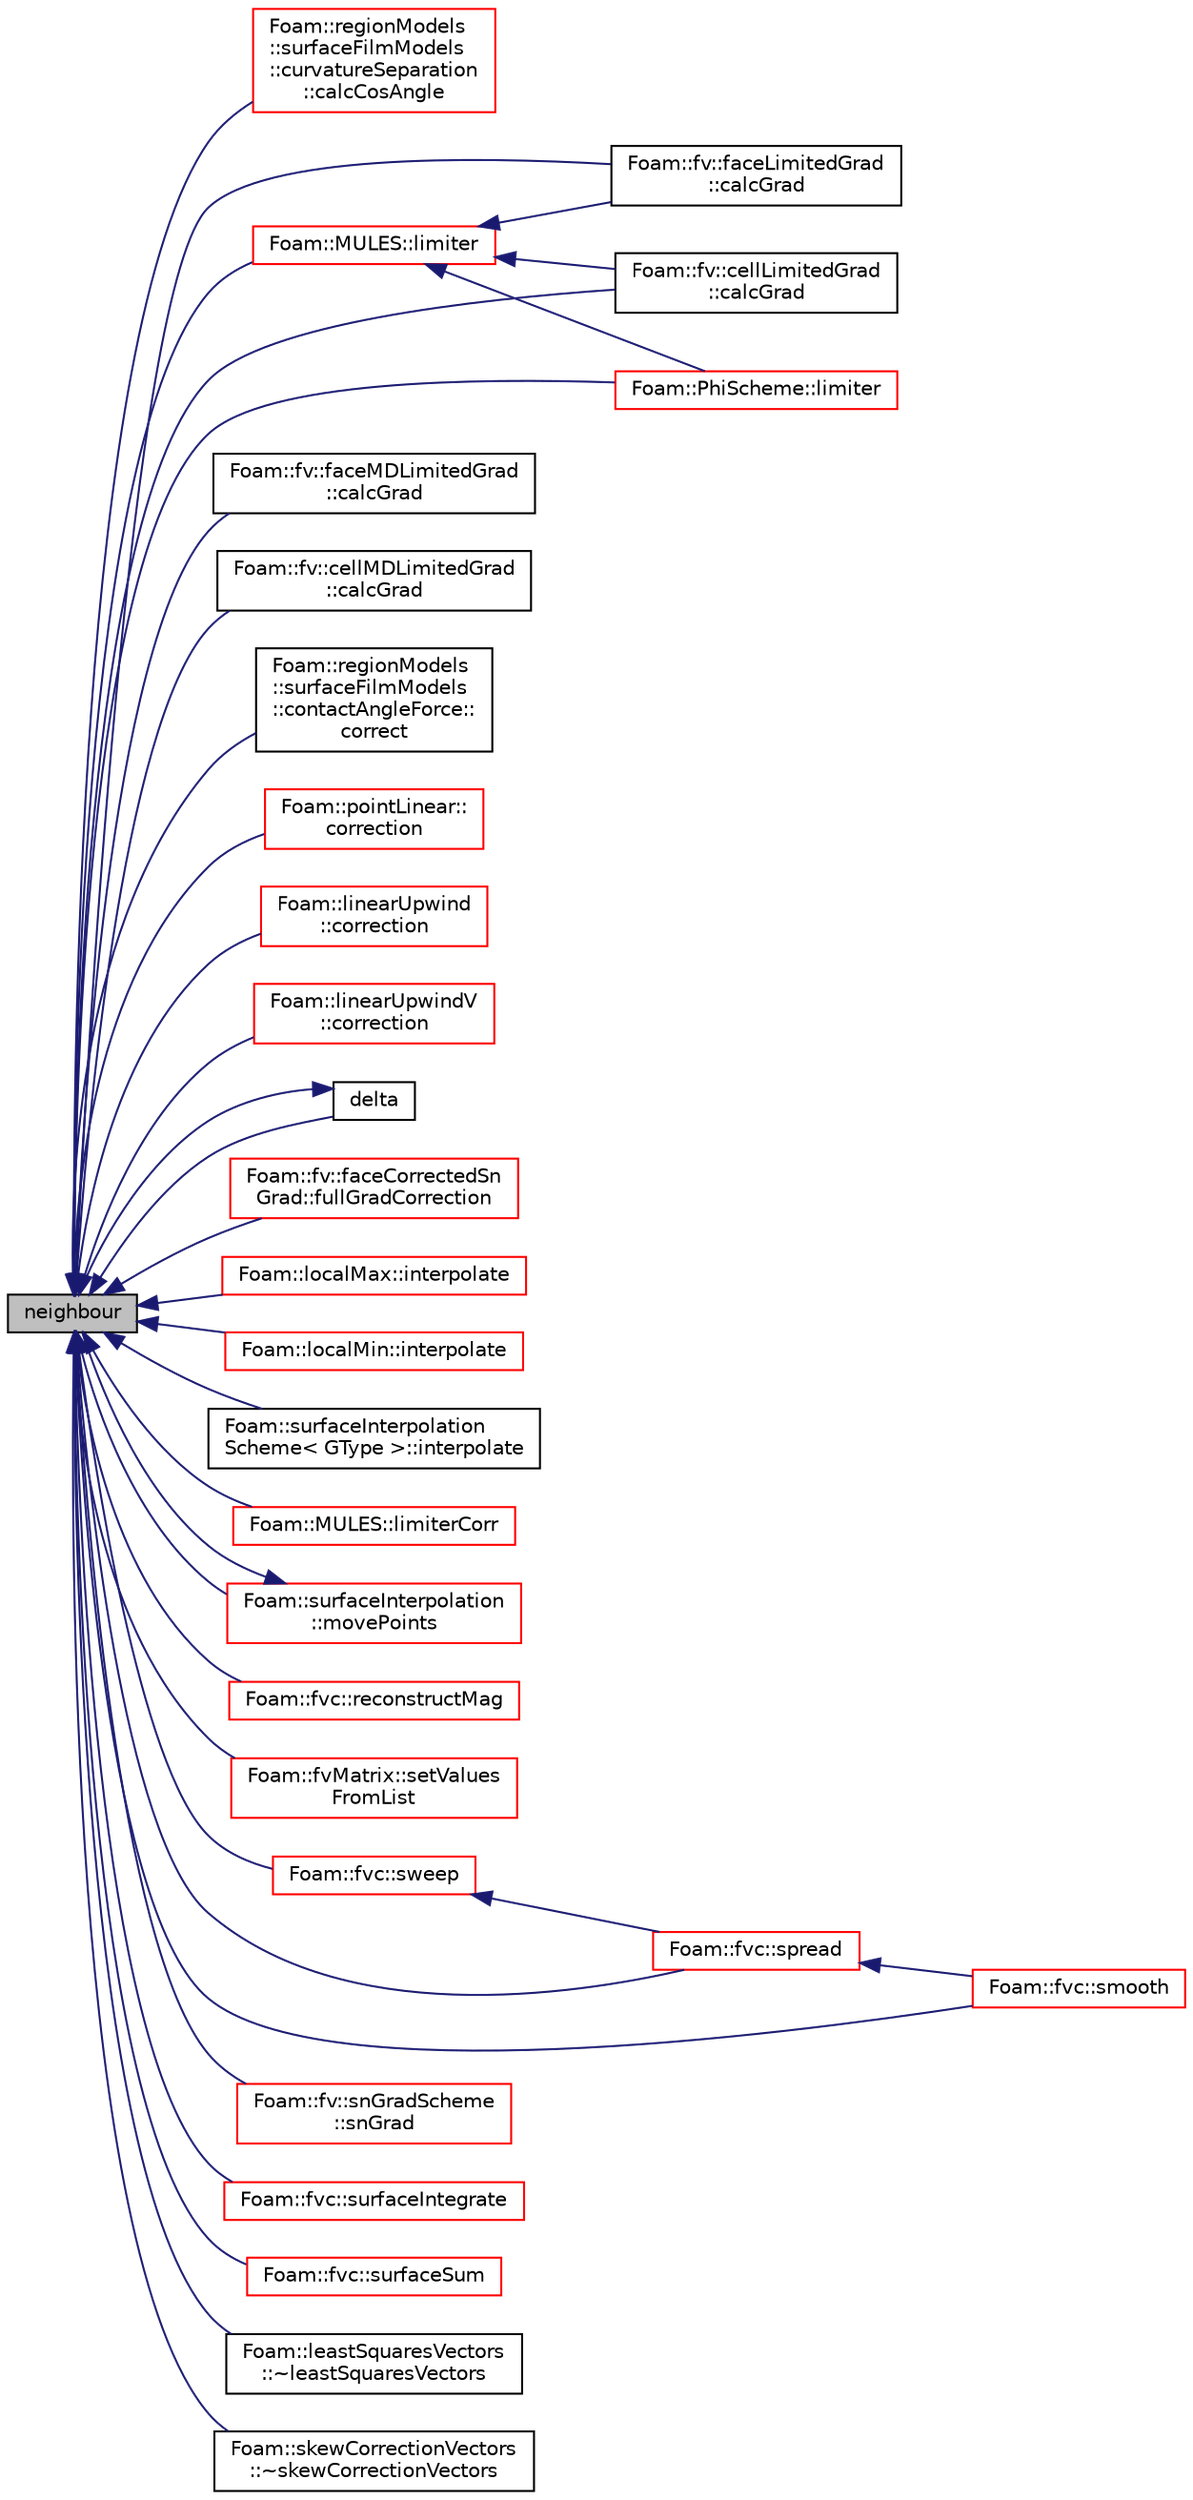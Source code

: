 digraph "neighbour"
{
  bgcolor="transparent";
  edge [fontname="Helvetica",fontsize="10",labelfontname="Helvetica",labelfontsize="10"];
  node [fontname="Helvetica",fontsize="10",shape=record];
  rankdir="LR";
  Node9077 [label="neighbour",height=0.2,width=0.4,color="black", fillcolor="grey75", style="filled", fontcolor="black"];
  Node9077 -> Node9078 [dir="back",color="midnightblue",fontsize="10",style="solid",fontname="Helvetica"];
  Node9078 [label="Foam::regionModels\l::surfaceFilmModels\l::curvatureSeparation\l::calcCosAngle",height=0.2,width=0.4,color="red",URL="$a30173.html#a6595a2ccc657d73bb3e77c3dad18b386",tooltip="Calculate the cosine of the angle between gravity vector and. "];
  Node9077 -> Node9081 [dir="back",color="midnightblue",fontsize="10",style="solid",fontname="Helvetica"];
  Node9081 [label="Foam::fv::faceLimitedGrad\l::calcGrad",height=0.2,width=0.4,color="black",URL="$a23389.html#ad8d9cb82461fad7624154d2e66528aa7"];
  Node9077 -> Node9082 [dir="back",color="midnightblue",fontsize="10",style="solid",fontname="Helvetica"];
  Node9082 [label="Foam::fv::faceMDLimitedGrad\l::calcGrad",height=0.2,width=0.4,color="black",URL="$a23393.html#ad8d9cb82461fad7624154d2e66528aa7"];
  Node9077 -> Node9083 [dir="back",color="midnightblue",fontsize="10",style="solid",fontname="Helvetica"];
  Node9083 [label="Foam::fv::cellMDLimitedGrad\l::calcGrad",height=0.2,width=0.4,color="black",URL="$a23385.html#a9e6946d5c172823826c394cab9979f17"];
  Node9077 -> Node9084 [dir="back",color="midnightblue",fontsize="10",style="solid",fontname="Helvetica"];
  Node9084 [label="Foam::fv::cellLimitedGrad\l::calcGrad",height=0.2,width=0.4,color="black",URL="$a23381.html#a9e6946d5c172823826c394cab9979f17"];
  Node9077 -> Node9085 [dir="back",color="midnightblue",fontsize="10",style="solid",fontname="Helvetica"];
  Node9085 [label="Foam::regionModels\l::surfaceFilmModels\l::contactAngleForce::\lcorrect",height=0.2,width=0.4,color="black",URL="$a30153.html#ae8286cb1594f9b26a1c5291173459307",tooltip="Correct. "];
  Node9077 -> Node9086 [dir="back",color="midnightblue",fontsize="10",style="solid",fontname="Helvetica"];
  Node9086 [label="Foam::pointLinear::\lcorrection",height=0.2,width=0.4,color="red",URL="$a24057.html#a683d4cb418f39972bd3c928468a84681",tooltip="Return the explicit correction to the face-interpolate. "];
  Node9077 -> Node9088 [dir="back",color="midnightblue",fontsize="10",style="solid",fontname="Helvetica"];
  Node9088 [label="Foam::linearUpwind\l::correction",height=0.2,width=0.4,color="red",URL="$a24025.html#ac26ead7414cbab39c598047884ab43b5",tooltip="Return the explicit correction to the face-interpolate. "];
  Node9077 -> Node9092 [dir="back",color="midnightblue",fontsize="10",style="solid",fontname="Helvetica"];
  Node9092 [label="Foam::linearUpwindV\l::correction",height=0.2,width=0.4,color="red",URL="$a24029.html#ac26ead7414cbab39c598047884ab43b5",tooltip="Return the explicit correction to the face-interpolate. "];
  Node9077 -> Node9094 [dir="back",color="midnightblue",fontsize="10",style="solid",fontname="Helvetica"];
  Node9094 [label="delta",height=0.2,width=0.4,color="black",URL="$a23593.html#ae79590d67661a070c498fa7e1cb86f25",tooltip="Return face deltas as surfaceVectorField. "];
  Node9094 -> Node9077 [dir="back",color="midnightblue",fontsize="10",style="solid",fontname="Helvetica"];
  Node9077 -> Node9095 [dir="back",color="midnightblue",fontsize="10",style="solid",fontname="Helvetica"];
  Node9095 [label="Foam::fv::faceCorrectedSn\lGrad::fullGradCorrection",height=0.2,width=0.4,color="red",URL="$a23417.html#ae3eb8307c31a36fcb2cbf122a447896b",tooltip="Return the explicit correction to the faceCorrectedSnGrad. "];
  Node9077 -> Node9099 [dir="back",color="midnightblue",fontsize="10",style="solid",fontname="Helvetica"];
  Node9099 [label="Foam::localMax::interpolate",height=0.2,width=0.4,color="red",URL="$a24037.html#afa17cc125605c695de2537e795d5d721",tooltip="Return the face-interpolate of the given cell field. "];
  Node9077 -> Node9102 [dir="back",color="midnightblue",fontsize="10",style="solid",fontname="Helvetica"];
  Node9102 [label="Foam::localMin::interpolate",height=0.2,width=0.4,color="red",URL="$a24041.html#afa17cc125605c695de2537e795d5d721",tooltip="Return the face-interpolate of the given cell field. "];
  Node9077 -> Node9105 [dir="back",color="midnightblue",fontsize="10",style="solid",fontname="Helvetica"];
  Node9105 [label="Foam::surfaceInterpolation\lScheme\< GType \>::interpolate",height=0.2,width=0.4,color="black",URL="$a24109.html#a8dceba398ddc0c82def280a4ef7d4e42",tooltip="Return the face-interpolate of the given cell field. "];
  Node9077 -> Node9106 [dir="back",color="midnightblue",fontsize="10",style="solid",fontname="Helvetica"];
  Node9106 [label="Foam::MULES::limiter",height=0.2,width=0.4,color="red",URL="$a21864.html#ae7bb06bb4b6724eb8a202da04f6e5557"];
  Node9106 -> Node9084 [dir="back",color="midnightblue",fontsize="10",style="solid",fontname="Helvetica"];
  Node9106 -> Node9081 [dir="back",color="midnightblue",fontsize="10",style="solid",fontname="Helvetica"];
  Node9106 -> Node9123 [dir="back",color="midnightblue",fontsize="10",style="solid",fontname="Helvetica"];
  Node9123 [label="Foam::PhiScheme::limiter",height=0.2,width=0.4,color="red",URL="$a23889.html#ab5b7fd4ec9a566fa360765146f0c4f4f",tooltip="Return the interpolation weighting factors. "];
  Node9077 -> Node9123 [dir="back",color="midnightblue",fontsize="10",style="solid",fontname="Helvetica"];
  Node9077 -> Node9132 [dir="back",color="midnightblue",fontsize="10",style="solid",fontname="Helvetica"];
  Node9132 [label="Foam::MULES::limiterCorr",height=0.2,width=0.4,color="red",URL="$a21864.html#a94d3a088ccd04c49be0be5bbfb218379"];
  Node9077 -> Node9135 [dir="back",color="midnightblue",fontsize="10",style="solid",fontname="Helvetica"];
  Node9135 [label="Foam::surfaceInterpolation\l::movePoints",height=0.2,width=0.4,color="red",URL="$a24105.html#a049fe0a86e2c86b4c0bb5fe02583bea4",tooltip="Do what is neccessary if the mesh has moved. "];
  Node9135 -> Node9077 [dir="back",color="midnightblue",fontsize="10",style="solid",fontname="Helvetica"];
  Node9077 -> Node9161 [dir="back",color="midnightblue",fontsize="10",style="solid",fontname="Helvetica"];
  Node9161 [label="Foam::fvc::reconstructMag",height=0.2,width=0.4,color="red",URL="$a21861.html#a29cdad91ee3fc2ac251ac2b4872557da"];
  Node9077 -> Node9163 [dir="back",color="midnightblue",fontsize="10",style="solid",fontname="Helvetica"];
  Node9163 [label="Foam::fvMatrix::setValues\lFromList",height=0.2,width=0.4,color="red",URL="$a23173.html#ae2373f8bf20e55920fbe1157213a9858",tooltip="Set solution in given cells to the specified values. "];
  Node9077 -> Node9211 [dir="back",color="midnightblue",fontsize="10",style="solid",fontname="Helvetica"];
  Node9211 [label="Foam::fvc::smooth",height=0.2,width=0.4,color="red",URL="$a21861.html#a417a555eb3108fd8d6c41c0aec39a633"];
  Node9077 -> Node9220 [dir="back",color="midnightblue",fontsize="10",style="solid",fontname="Helvetica"];
  Node9220 [label="Foam::fv::snGradScheme\l::snGrad",height=0.2,width=0.4,color="red",URL="$a23429.html#aaaa1dd14567f9116d35f40c25da74990",tooltip="Return the snGrad of the given cell field with the given deltaCoeffs. "];
  Node9077 -> Node9239 [dir="back",color="midnightblue",fontsize="10",style="solid",fontname="Helvetica"];
  Node9239 [label="Foam::fvc::spread",height=0.2,width=0.4,color="red",URL="$a21861.html#a8a82f265e99ca3a2aa0d656f2388b991"];
  Node9239 -> Node9211 [dir="back",color="midnightblue",fontsize="10",style="solid",fontname="Helvetica"];
  Node9077 -> Node9241 [dir="back",color="midnightblue",fontsize="10",style="solid",fontname="Helvetica"];
  Node9241 [label="Foam::fvc::surfaceIntegrate",height=0.2,width=0.4,color="red",URL="$a21861.html#aba5bf4c91953aa61f90bc35f6d487fd6"];
  Node9077 -> Node10861 [dir="back",color="midnightblue",fontsize="10",style="solid",fontname="Helvetica"];
  Node10861 [label="Foam::fvc::surfaceSum",height=0.2,width=0.4,color="red",URL="$a21861.html#aa0a1e3c4ec02aa6a37f517c4d5270046"];
  Node9077 -> Node10948 [dir="back",color="midnightblue",fontsize="10",style="solid",fontname="Helvetica"];
  Node10948 [label="Foam::fvc::sweep",height=0.2,width=0.4,color="red",URL="$a21861.html#a0ba98d69297b54282b0a15e74ec2ec67"];
  Node10948 -> Node9239 [dir="back",color="midnightblue",fontsize="10",style="solid",fontname="Helvetica"];
  Node9077 -> Node10963 [dir="back",color="midnightblue",fontsize="10",style="solid",fontname="Helvetica"];
  Node10963 [label="Foam::leastSquaresVectors\l::~leastSquaresVectors",height=0.2,width=0.4,color="black",URL="$a23377.html#a174123ef1199fb59e95687bd040ab465",tooltip="Destructor. "];
  Node9077 -> Node10964 [dir="back",color="midnightblue",fontsize="10",style="solid",fontname="Helvetica"];
  Node10964 [label="Foam::skewCorrectionVectors\l::~skewCorrectionVectors",height=0.2,width=0.4,color="black",URL="$a24089.html#a16c9b82f5dcc80a9c175094d7c5e1020",tooltip="Destructor. "];
}

